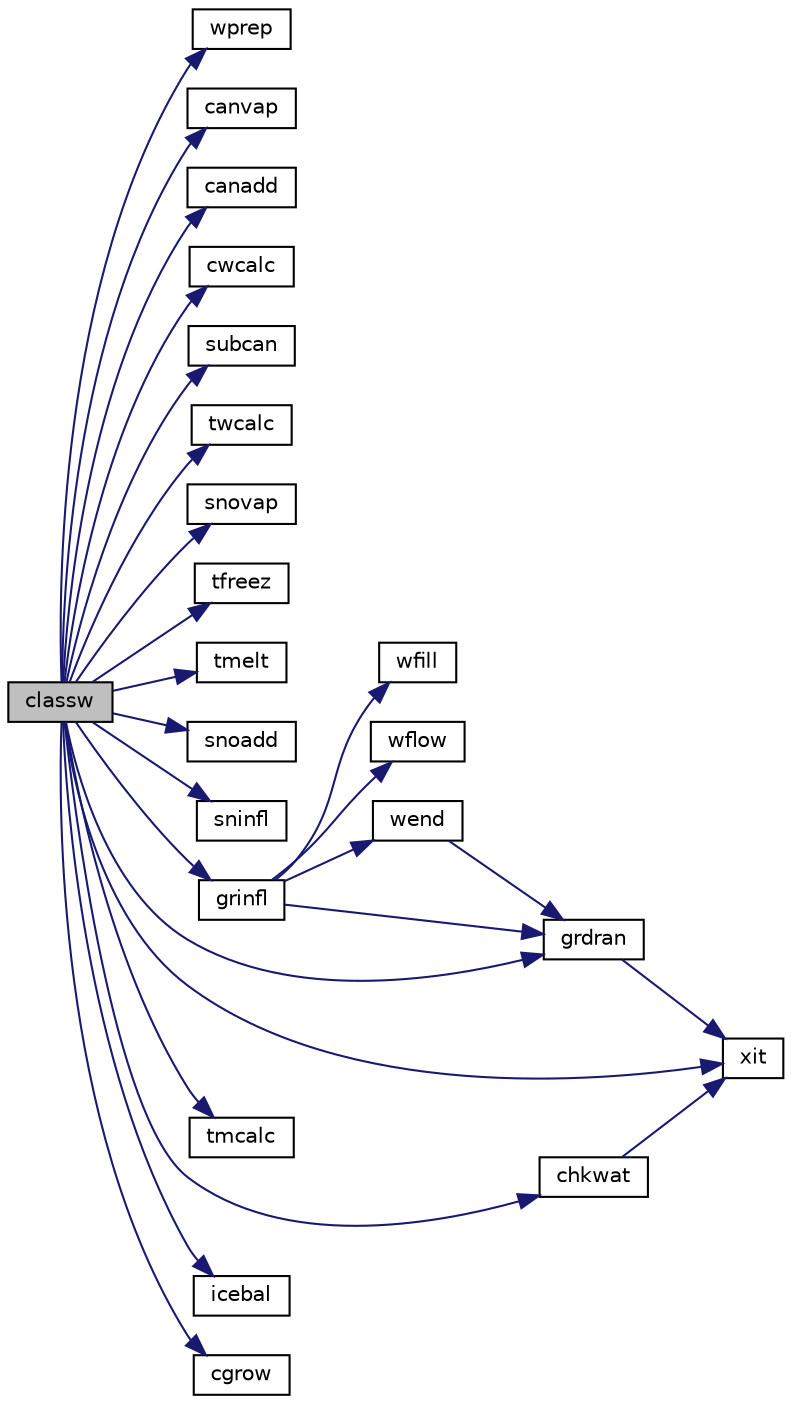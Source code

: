 digraph "classw"
{
 // INTERACTIVE_SVG=YES
  edge [fontname="Helvetica",fontsize="10",labelfontname="Helvetica",labelfontsize="10"];
  node [fontname="Helvetica",fontsize="10",shape=record];
  rankdir="LR";
  Node1 [label="classw",height=0.2,width=0.4,color="black", fillcolor="grey75", style="filled", fontcolor="black"];
  Node1 -> Node2 [color="midnightblue",fontsize="10",style="solid",fontname="Helvetica"];
  Node2 [label="wprep",height=0.2,width=0.4,color="black", fillcolor="white", style="filled",URL="$WPREP_8f.html#a8bd6e495bd4674e569184609d67fa736"];
  Node1 -> Node3 [color="midnightblue",fontsize="10",style="solid",fontname="Helvetica"];
  Node3 [label="canvap",height=0.2,width=0.4,color="black", fillcolor="white", style="filled",URL="$CANVAP_8f.html#a3041cf9c21766306cba0e7bc1b00161f"];
  Node1 -> Node4 [color="midnightblue",fontsize="10",style="solid",fontname="Helvetica"];
  Node4 [label="canadd",height=0.2,width=0.4,color="black", fillcolor="white", style="filled",URL="$CANADD_8f.html#ae4481b561c2022da57ec7a4dacf6a9df"];
  Node1 -> Node5 [color="midnightblue",fontsize="10",style="solid",fontname="Helvetica"];
  Node5 [label="cwcalc",height=0.2,width=0.4,color="black", fillcolor="white", style="filled",URL="$CWCALC_8f.html#a1c51886dfe7782b7a65415cc66561efb"];
  Node1 -> Node6 [color="midnightblue",fontsize="10",style="solid",fontname="Helvetica"];
  Node6 [label="subcan",height=0.2,width=0.4,color="black", fillcolor="white", style="filled",URL="$SUBCAN_8f.html#a7821b148b27a4db899e0cdf8ece2379a"];
  Node1 -> Node7 [color="midnightblue",fontsize="10",style="solid",fontname="Helvetica"];
  Node7 [label="twcalc",height=0.2,width=0.4,color="black", fillcolor="white", style="filled",URL="$TWCALC_8f.html#a70ccee2822c2cc573ae3aca26942288a"];
  Node1 -> Node8 [color="midnightblue",fontsize="10",style="solid",fontname="Helvetica"];
  Node8 [label="snovap",height=0.2,width=0.4,color="black", fillcolor="white", style="filled",URL="$SNOVAP_8f.html#a64f8b35d4ad3e8ced53867425e4500d3"];
  Node1 -> Node9 [color="midnightblue",fontsize="10",style="solid",fontname="Helvetica"];
  Node9 [label="tfreez",height=0.2,width=0.4,color="black", fillcolor="white", style="filled",URL="$TFREEZ_8f.html#a4bbb5275f553d198b8e0d750e75d3c3d"];
  Node1 -> Node10 [color="midnightblue",fontsize="10",style="solid",fontname="Helvetica"];
  Node10 [label="tmelt",height=0.2,width=0.4,color="black", fillcolor="white", style="filled",URL="$TMELT_8f.html#aad6f10137f2154cc02903988c6a60107"];
  Node1 -> Node11 [color="midnightblue",fontsize="10",style="solid",fontname="Helvetica"];
  Node11 [label="snoadd",height=0.2,width=0.4,color="black", fillcolor="white", style="filled",URL="$SNOADD_8f.html#af7d261f12e703bc9bfc7bd0a543d51ae"];
  Node1 -> Node12 [color="midnightblue",fontsize="10",style="solid",fontname="Helvetica"];
  Node12 [label="sninfl",height=0.2,width=0.4,color="black", fillcolor="white", style="filled",URL="$SNINFL_8f.html#a40705488cafaec0ed712b2b926c1d67d"];
  Node1 -> Node13 [color="midnightblue",fontsize="10",style="solid",fontname="Helvetica"];
  Node13 [label="grinfl",height=0.2,width=0.4,color="black", fillcolor="white", style="filled",URL="$GRINFL_8f.html#aac6f2d3fad2a7b2c287fb2b821ba61f4"];
  Node13 -> Node14 [color="midnightblue",fontsize="10",style="solid",fontname="Helvetica"];
  Node14 [label="wfill",height=0.2,width=0.4,color="black", fillcolor="white", style="filled",URL="$WFILL_8f.html#a1162b1442a4411742ce29b99d59d72cc"];
  Node13 -> Node15 [color="midnightblue",fontsize="10",style="solid",fontname="Helvetica"];
  Node15 [label="wflow",height=0.2,width=0.4,color="black", fillcolor="white", style="filled",URL="$WFLOW_8f.html#a7a3409d93e2e44adae8e38e9ddd99f97"];
  Node13 -> Node16 [color="midnightblue",fontsize="10",style="solid",fontname="Helvetica"];
  Node16 [label="wend",height=0.2,width=0.4,color="black", fillcolor="white", style="filled",URL="$WEND_8f.html#aef71fcd76a2c9c23bd3d07a80231ca8b"];
  Node16 -> Node17 [color="midnightblue",fontsize="10",style="solid",fontname="Helvetica"];
  Node17 [label="grdran",height=0.2,width=0.4,color="black", fillcolor="white", style="filled",URL="$GRDRAN_8f.html#a9d02aa9115635af052981eec146b1042"];
  Node17 -> Node18 [color="midnightblue",fontsize="10",style="solid",fontname="Helvetica"];
  Node18 [label="xit",height=0.2,width=0.4,color="black", fillcolor="white", style="filled",URL="$XIT_8f.html#aea43fe3205a9aaa600859d61b69d580c"];
  Node13 -> Node17 [color="midnightblue",fontsize="10",style="solid",fontname="Helvetica"];
  Node1 -> Node17 [color="midnightblue",fontsize="10",style="solid",fontname="Helvetica"];
  Node1 -> Node19 [color="midnightblue",fontsize="10",style="solid",fontname="Helvetica"];
  Node19 [label="tmcalc",height=0.2,width=0.4,color="black", fillcolor="white", style="filled",URL="$TMCALC_8f.html#a5ad5bd585e1ef7d89e9862d0bacd3c51"];
  Node1 -> Node20 [color="midnightblue",fontsize="10",style="solid",fontname="Helvetica"];
  Node20 [label="chkwat",height=0.2,width=0.4,color="black", fillcolor="white", style="filled",URL="$CHKWAT_8f.html#ae24f10ada6d260b942e1b64c3dc5a310"];
  Node20 -> Node18 [color="midnightblue",fontsize="10",style="solid",fontname="Helvetica"];
  Node1 -> Node21 [color="midnightblue",fontsize="10",style="solid",fontname="Helvetica"];
  Node21 [label="icebal",height=0.2,width=0.4,color="black", fillcolor="white", style="filled",URL="$ICEBAL_8f.html#abefb862d3860a7222b2eaa981efb2701"];
  Node1 -> Node18 [color="midnightblue",fontsize="10",style="solid",fontname="Helvetica"];
  Node1 -> Node22 [color="midnightblue",fontsize="10",style="solid",fontname="Helvetica"];
  Node22 [label="cgrow",height=0.2,width=0.4,color="black", fillcolor="white", style="filled",URL="$CGROW_8f.html#a476f55ba9cd1d2939cea5ed9c6fd710a"];
}
